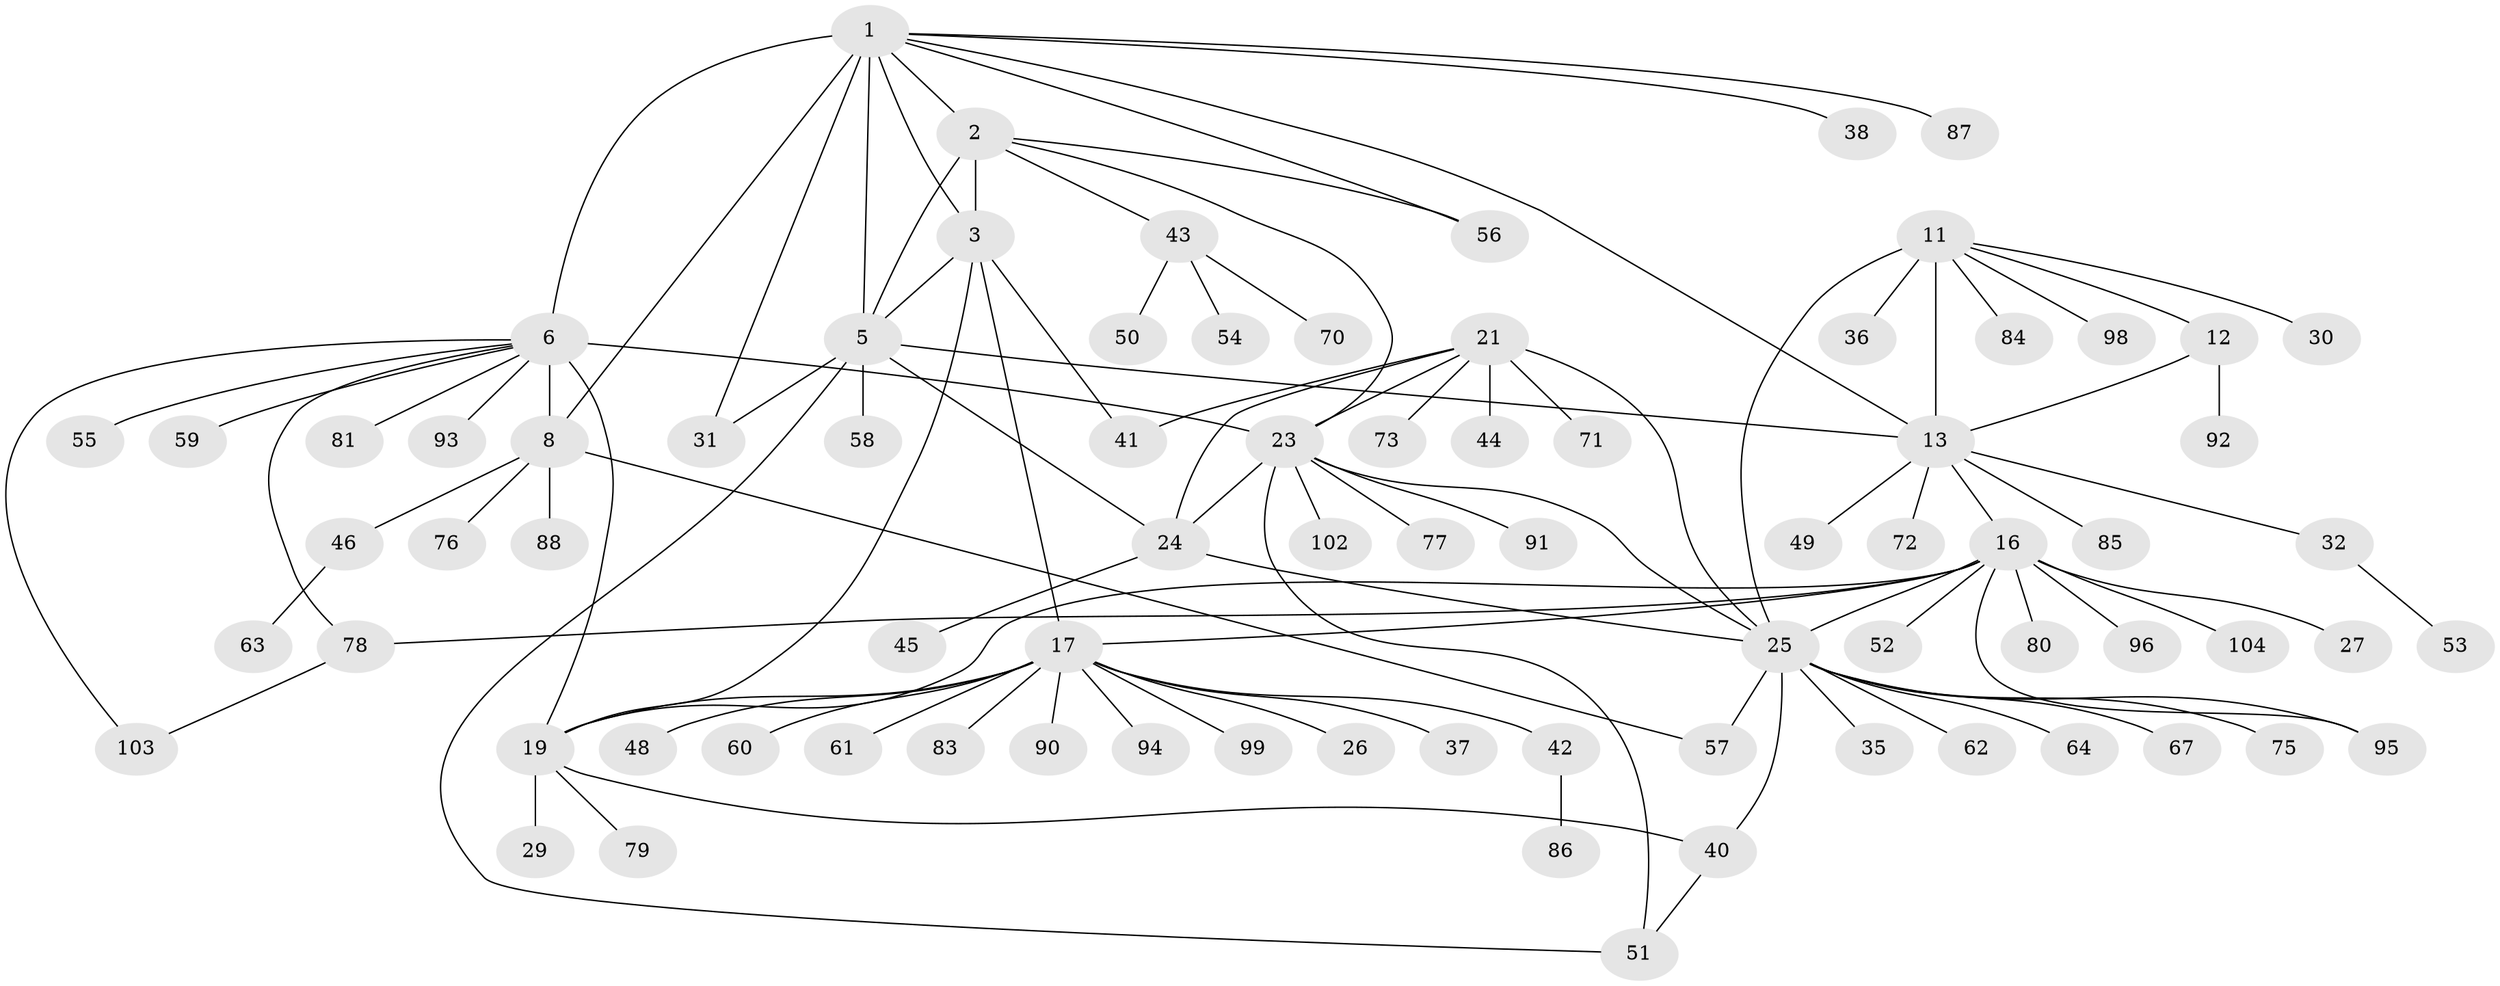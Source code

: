 // Generated by graph-tools (version 1.1) at 2025/24/03/03/25 07:24:15]
// undirected, 80 vertices, 106 edges
graph export_dot {
graph [start="1"]
  node [color=gray90,style=filled];
  1 [super="+7"];
  2 [super="+4"];
  3 [super="+28"];
  5 [super="+39"];
  6 [super="+10"];
  8 [super="+9"];
  11 [super="+14"];
  12;
  13 [super="+15"];
  16 [super="+18"];
  17 [super="+33"];
  19 [super="+20"];
  21 [super="+22"];
  23 [super="+82"];
  24 [super="+68"];
  25 [super="+101"];
  26;
  27;
  29;
  30;
  31 [super="+65"];
  32 [super="+34"];
  35;
  36;
  37;
  38;
  40;
  41;
  42 [super="+66"];
  43 [super="+97"];
  44;
  45;
  46 [super="+47"];
  48;
  49;
  50;
  51 [super="+74"];
  52;
  53;
  54;
  55;
  56;
  57 [super="+69"];
  58;
  59;
  60;
  61;
  62;
  63;
  64;
  67;
  70;
  71;
  72;
  73;
  75 [super="+89"];
  76;
  77;
  78;
  79;
  80;
  81;
  83;
  84;
  85 [super="+100"];
  86;
  87;
  88;
  90;
  91;
  92;
  93;
  94;
  95;
  96;
  98;
  99;
  102;
  103;
  104;
  1 -- 2 [weight=2];
  1 -- 3;
  1 -- 5;
  1 -- 38;
  1 -- 6 [weight=2];
  1 -- 87;
  1 -- 8 [weight=2];
  1 -- 56;
  1 -- 13;
  1 -- 31 [weight=2];
  2 -- 3 [weight=2];
  2 -- 5 [weight=2];
  2 -- 23;
  2 -- 56;
  2 -- 43;
  3 -- 5;
  3 -- 17;
  3 -- 41;
  3 -- 19;
  5 -- 13;
  5 -- 31;
  5 -- 51;
  5 -- 58;
  5 -- 24;
  6 -- 8 [weight=4];
  6 -- 59;
  6 -- 81;
  6 -- 93;
  6 -- 103;
  6 -- 78;
  6 -- 19;
  6 -- 23;
  6 -- 55;
  8 -- 46;
  8 -- 76;
  8 -- 88;
  8 -- 57;
  11 -- 12 [weight=2];
  11 -- 13 [weight=4];
  11 -- 36;
  11 -- 98;
  11 -- 84;
  11 -- 25;
  11 -- 30;
  12 -- 13 [weight=2];
  12 -- 92;
  13 -- 49;
  13 -- 72;
  13 -- 16;
  13 -- 32;
  13 -- 85;
  16 -- 17 [weight=2];
  16 -- 19 [weight=4];
  16 -- 27;
  16 -- 52;
  16 -- 95;
  16 -- 96;
  16 -- 104;
  16 -- 78;
  16 -- 80;
  16 -- 25;
  17 -- 19 [weight=2];
  17 -- 26;
  17 -- 37;
  17 -- 42;
  17 -- 48;
  17 -- 60;
  17 -- 61;
  17 -- 83;
  17 -- 90;
  17 -- 94;
  17 -- 99;
  19 -- 40;
  19 -- 29;
  19 -- 79;
  21 -- 23 [weight=2];
  21 -- 24 [weight=2];
  21 -- 25 [weight=2];
  21 -- 41;
  21 -- 71;
  21 -- 73;
  21 -- 44;
  23 -- 24;
  23 -- 25;
  23 -- 77;
  23 -- 91;
  23 -- 102;
  23 -- 51;
  24 -- 25;
  24 -- 45;
  25 -- 35;
  25 -- 40;
  25 -- 57;
  25 -- 62;
  25 -- 64;
  25 -- 67;
  25 -- 75;
  25 -- 95;
  32 -- 53;
  40 -- 51;
  42 -- 86;
  43 -- 50;
  43 -- 54;
  43 -- 70;
  46 -- 63;
  78 -- 103;
}
